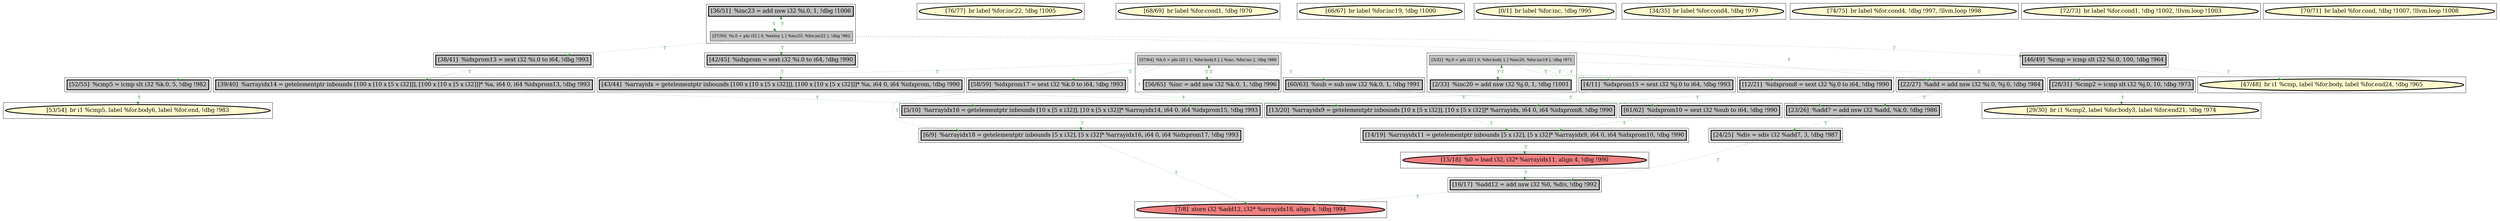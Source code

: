 
digraph G {



node500->node524 [style=dotted,color=forestgreen,label="T",fontcolor=forestgreen ]
node510->node504 [style=dotted,color=forestgreen,label="T",fontcolor=forestgreen ]
node511->node510 [style=dotted,color=forestgreen,label="T",fontcolor=forestgreen ]
node531->node500 [style=dotted,color=forestgreen,label="T",fontcolor=forestgreen ]
node534->node533 [style=dotted,color=forestgreen,label="T",fontcolor=forestgreen ]
node533->node515 [style=dotted,color=forestgreen,label="T",fontcolor=forestgreen ]
node510->node509 [style=dotted,color=forestgreen,label="T",fontcolor=forestgreen ]
node533->node537 [style=dotted,color=forestgreen,label="T",fontcolor=forestgreen ]
node512->node507 [style=dotted,color=forestgreen,label="T",fontcolor=forestgreen ]
node506->node505 [style=dotted,color=forestgreen,label="T",fontcolor=forestgreen ]
node530->node518 [style=dotted,color=forestgreen,label="T",fontcolor=forestgreen ]
node510->node511 [style=dotted,color=forestgreen,label="T",fontcolor=forestgreen ]
node525->node527 [style=dotted,color=forestgreen,label="T",fontcolor=forestgreen ]
node525->node521 [style=dotted,color=forestgreen,label="T",fontcolor=forestgreen ]
node528->node531 [style=dotted,color=forestgreen,label="T",fontcolor=forestgreen ]
node527->node528 [style=dotted,color=forestgreen,label="T",fontcolor=forestgreen ]
node533->node514 [style=dotted,color=forestgreen,label="T",fontcolor=forestgreen ]
node507->node499 [style=dotted,color=forestgreen,label="T",fontcolor=forestgreen ]
node514->node512 [style=dotted,color=forestgreen,label="T",fontcolor=forestgreen ]
node533->node506 [style=dotted,color=forestgreen,label="T",fontcolor=forestgreen ]
node537->node522 [style=dotted,color=forestgreen,label="T",fontcolor=forestgreen ]
node521->node499 [style=dotted,color=forestgreen,label="T",fontcolor=forestgreen ]
node525->node526 [style=dotted,color=forestgreen,label="T",fontcolor=forestgreen ]
node524->node535 [style=dotted,color=forestgreen,label="T",fontcolor=forestgreen ]
node502->node529 [style=dotted,color=forestgreen,label="T",fontcolor=forestgreen ]
node533->node534 [style=dotted,color=forestgreen,label="T",fontcolor=forestgreen ]
node525->node530 [style=dotted,color=forestgreen,label="T",fontcolor=forestgreen ]
node526->node525 [style=dotted,color=forestgreen,label="T",fontcolor=forestgreen ]
node510->node502 [style=dotted,color=forestgreen,label="T",fontcolor=forestgreen ]
node505->node503 [style=dotted,color=forestgreen,label="T",fontcolor=forestgreen ]
node529->node531 [style=dotted,color=forestgreen,label="T",fontcolor=forestgreen ]
node509->node508 [style=dotted,color=forestgreen,label="T",fontcolor=forestgreen ]
node522->node529 [style=dotted,color=forestgreen,label="T",fontcolor=forestgreen ]
node503->node524 [style=dotted,color=forestgreen,label="T",fontcolor=forestgreen ]
node510->node506 [style=dotted,color=forestgreen,label="T",fontcolor=forestgreen ]
node515->node536 [style=dotted,color=forestgreen,label="T",fontcolor=forestgreen ]
node499->node535 [style=dotted,color=forestgreen,label="T",fontcolor=forestgreen ]
node525->node505 [style=dotted,color=forestgreen,label="T",fontcolor=forestgreen ]
node504->node507 [style=dotted,color=forestgreen,label="T",fontcolor=forestgreen ]


subgraph cluster33 {


node535 [penwidth=3.0,fontsize=20,fillcolor=lightcoral,label="[7/8]  store i32 %add12, i32* %arrayidx18, align 4, !dbg !994",shape=ellipse,style=filled ]



}

subgraph cluster27 {


node528 [penwidth=3.0,fontsize=20,fillcolor=grey,label="[61/62]  %idxprom10 = sext i32 %sub to i64, !dbg !990",shape=rectangle,style=filled ]



}

subgraph cluster28 {


node529 [penwidth=3.0,fontsize=20,fillcolor=grey,label="[13/20]  %arrayidx9 = getelementptr inbounds [10 x [5 x i32]], [10 x [5 x i32]]* %arrayidx, i64 0, i64 %idxprom8, !dbg !990",shape=rectangle,style=filled ]



}

subgraph cluster26 {


node527 [penwidth=3.0,fontsize=20,fillcolor=grey,label="[60/63]  %sub = sub nsw i32 %k.0, 1, !dbg !991",shape=rectangle,style=filled ]



}

subgraph cluster29 {


node530 [penwidth=3.0,fontsize=20,fillcolor=grey,label="[52/55]  %cmp5 = icmp slt i32 %k.0, 5, !dbg !982",shape=rectangle,style=filled ]



}

subgraph cluster25 {


node526 [penwidth=3.0,fontsize=20,fillcolor=grey,label="[56/65]  %inc = add nsw i32 %k.0, 1, !dbg !996",shape=rectangle,style=filled ]
node525 [fillcolor=grey,label="[57/64]  %k.0 = phi i32 [ 1, %for.body3 ], [ %inc, %for.inc ], !dbg !980",shape=rectangle,style=filled ]



}

subgraph cluster24 {


node524 [penwidth=3.0,fontsize=20,fillcolor=grey,label="[16/17]  %add12 = add nsw i32 %0, %div, !dbg !992",shape=rectangle,style=filled ]



}

subgraph cluster22 {


node522 [penwidth=3.0,fontsize=20,fillcolor=grey,label="[43/44]  %arrayidx = getelementptr inbounds [100 x [10 x [5 x i32]]], [100 x [10 x [5 x i32]]]* %a, i64 0, i64 %idxprom, !dbg !990",shape=rectangle,style=filled ]



}

subgraph cluster20 {


node520 [penwidth=3.0,fontsize=20,fillcolor=lemonchiffon,label="[76/77]  br label %for.inc22, !dbg !1005",shape=ellipse,style=filled ]



}

subgraph cluster18 {


node518 [penwidth=3.0,fontsize=20,fillcolor=lemonchiffon,label="[53/54]  br i1 %cmp5, label %for.body6, label %for.end, !dbg !983",shape=ellipse,style=filled ]



}

subgraph cluster34 {


node536 [penwidth=3.0,fontsize=20,fillcolor=lemonchiffon,label="[47/48]  br i1 %cmp, label %for.body, label %for.end24, !dbg !965",shape=ellipse,style=filled ]



}

subgraph cluster16 {


node516 [penwidth=3.0,fontsize=20,fillcolor=lemonchiffon,label="[68/69]  br label %for.cond1, !dbg !970",shape=ellipse,style=filled ]



}

subgraph cluster17 {


node517 [penwidth=3.0,fontsize=20,fillcolor=lemonchiffon,label="[66/67]  br label %for.inc19, !dbg !1000",shape=ellipse,style=filled ]



}

subgraph cluster4 {


node503 [penwidth=3.0,fontsize=20,fillcolor=grey,label="[24/25]  %div = sdiv i32 %add7, 3, !dbg !987",shape=rectangle,style=filled ]



}

subgraph cluster3 {


node502 [penwidth=3.0,fontsize=20,fillcolor=grey,label="[12/21]  %idxprom8 = sext i32 %j.0 to i64, !dbg !990",shape=rectangle,style=filled ]



}

subgraph cluster2 {


node501 [penwidth=3.0,fontsize=20,fillcolor=lemonchiffon,label="[0/1]  br label %for.inc, !dbg !995",shape=ellipse,style=filled ]



}

subgraph cluster1 {


node500 [penwidth=3.0,fontsize=20,fillcolor=lightcoral,label="[15/18]  %0 = load i32, i32* %arrayidx11, align 4, !dbg !990",shape=ellipse,style=filled ]



}

subgraph cluster12 {


node512 [penwidth=3.0,fontsize=20,fillcolor=grey,label="[39/40]  %arrayidx14 = getelementptr inbounds [100 x [10 x [5 x i32]]], [100 x [10 x [5 x i32]]]* %a, i64 0, i64 %idxprom13, !dbg !993",shape=rectangle,style=filled ]



}

subgraph cluster32 {


node534 [penwidth=3.0,fontsize=20,fillcolor=grey,label="[36/51]  %inc23 = add nsw i32 %i.0, 1, !dbg !1006",shape=rectangle,style=filled ]
node533 [fillcolor=grey,label="[37/50]  %i.0 = phi i32 [ 0, %entry ], [ %inc23, %for.inc22 ], !dbg !962",shape=rectangle,style=filled ]



}

subgraph cluster5 {


node504 [penwidth=3.0,fontsize=20,fillcolor=grey,label="[4/11]  %idxprom15 = sext i32 %j.0 to i64, !dbg !993",shape=rectangle,style=filled ]



}

subgraph cluster0 {


node499 [penwidth=3.0,fontsize=20,fillcolor=grey,label="[6/9]  %arrayidx18 = getelementptr inbounds [5 x i32], [5 x i32]* %arrayidx16, i64 0, i64 %idxprom17, !dbg !993",shape=rectangle,style=filled ]



}

subgraph cluster31 {


node532 [penwidth=3.0,fontsize=20,fillcolor=lemonchiffon,label="[34/35]  br label %for.cond4, !dbg !979",shape=ellipse,style=filled ]



}

subgraph cluster30 {


node531 [penwidth=3.0,fontsize=20,fillcolor=grey,label="[14/19]  %arrayidx11 = getelementptr inbounds [5 x i32], [5 x i32]* %arrayidx9, i64 0, i64 %idxprom10, !dbg !990",shape=rectangle,style=filled ]



}

subgraph cluster6 {


node505 [penwidth=3.0,fontsize=20,fillcolor=grey,label="[23/26]  %add7 = add nsw i32 %add, %k.0, !dbg !986",shape=rectangle,style=filled ]



}

subgraph cluster14 {


node514 [penwidth=3.0,fontsize=20,fillcolor=grey,label="[38/41]  %idxprom13 = sext i32 %i.0 to i64, !dbg !993",shape=rectangle,style=filled ]



}

subgraph cluster7 {


node506 [penwidth=3.0,fontsize=20,fillcolor=grey,label="[22/27]  %add = add nsw i32 %i.0, %j.0, !dbg !984",shape=rectangle,style=filled ]



}

subgraph cluster23 {


node523 [penwidth=3.0,fontsize=20,fillcolor=lemonchiffon,label="[74/75]  br label %for.cond4, !dbg !997, !llvm.loop !998",shape=ellipse,style=filled ]



}

subgraph cluster8 {


node507 [penwidth=3.0,fontsize=20,fillcolor=grey,label="[5/10]  %arrayidx16 = getelementptr inbounds [10 x [5 x i32]], [10 x [5 x i32]]* %arrayidx14, i64 0, i64 %idxprom15, !dbg !993",shape=rectangle,style=filled ]



}

subgraph cluster21 {


node521 [penwidth=3.0,fontsize=20,fillcolor=grey,label="[58/59]  %idxprom17 = sext i32 %k.0 to i64, !dbg !993",shape=rectangle,style=filled ]



}

subgraph cluster9 {


node508 [penwidth=3.0,fontsize=20,fillcolor=lemonchiffon,label="[29/30]  br i1 %cmp2, label %for.body3, label %for.end21, !dbg !974",shape=ellipse,style=filled ]



}

subgraph cluster19 {


node519 [penwidth=3.0,fontsize=20,fillcolor=lemonchiffon,label="[72/73]  br label %for.cond1, !dbg !1002, !llvm.loop !1003",shape=ellipse,style=filled ]



}

subgraph cluster10 {


node509 [penwidth=3.0,fontsize=20,fillcolor=grey,label="[28/31]  %cmp2 = icmp slt i32 %j.0, 10, !dbg !973",shape=rectangle,style=filled ]



}

subgraph cluster11 {


node511 [penwidth=3.0,fontsize=20,fillcolor=grey,label="[2/33]  %inc20 = add nsw i32 %j.0, 1, !dbg !1001",shape=rectangle,style=filled ]
node510 [fillcolor=grey,label="[3/32]  %j.0 = phi i32 [ 0, %for.body ], [ %inc20, %for.inc19 ], !dbg !971",shape=rectangle,style=filled ]



}

subgraph cluster35 {


node537 [penwidth=3.0,fontsize=20,fillcolor=grey,label="[42/45]  %idxprom = sext i32 %i.0 to i64, !dbg !990",shape=rectangle,style=filled ]



}

subgraph cluster13 {


node513 [penwidth=3.0,fontsize=20,fillcolor=lemonchiffon,label="[70/71]  br label %for.cond, !dbg !1007, !llvm.loop !1008",shape=ellipse,style=filled ]



}

subgraph cluster15 {


node515 [penwidth=3.0,fontsize=20,fillcolor=grey,label="[46/49]  %cmp = icmp slt i32 %i.0, 100, !dbg !964",shape=rectangle,style=filled ]



}

}
